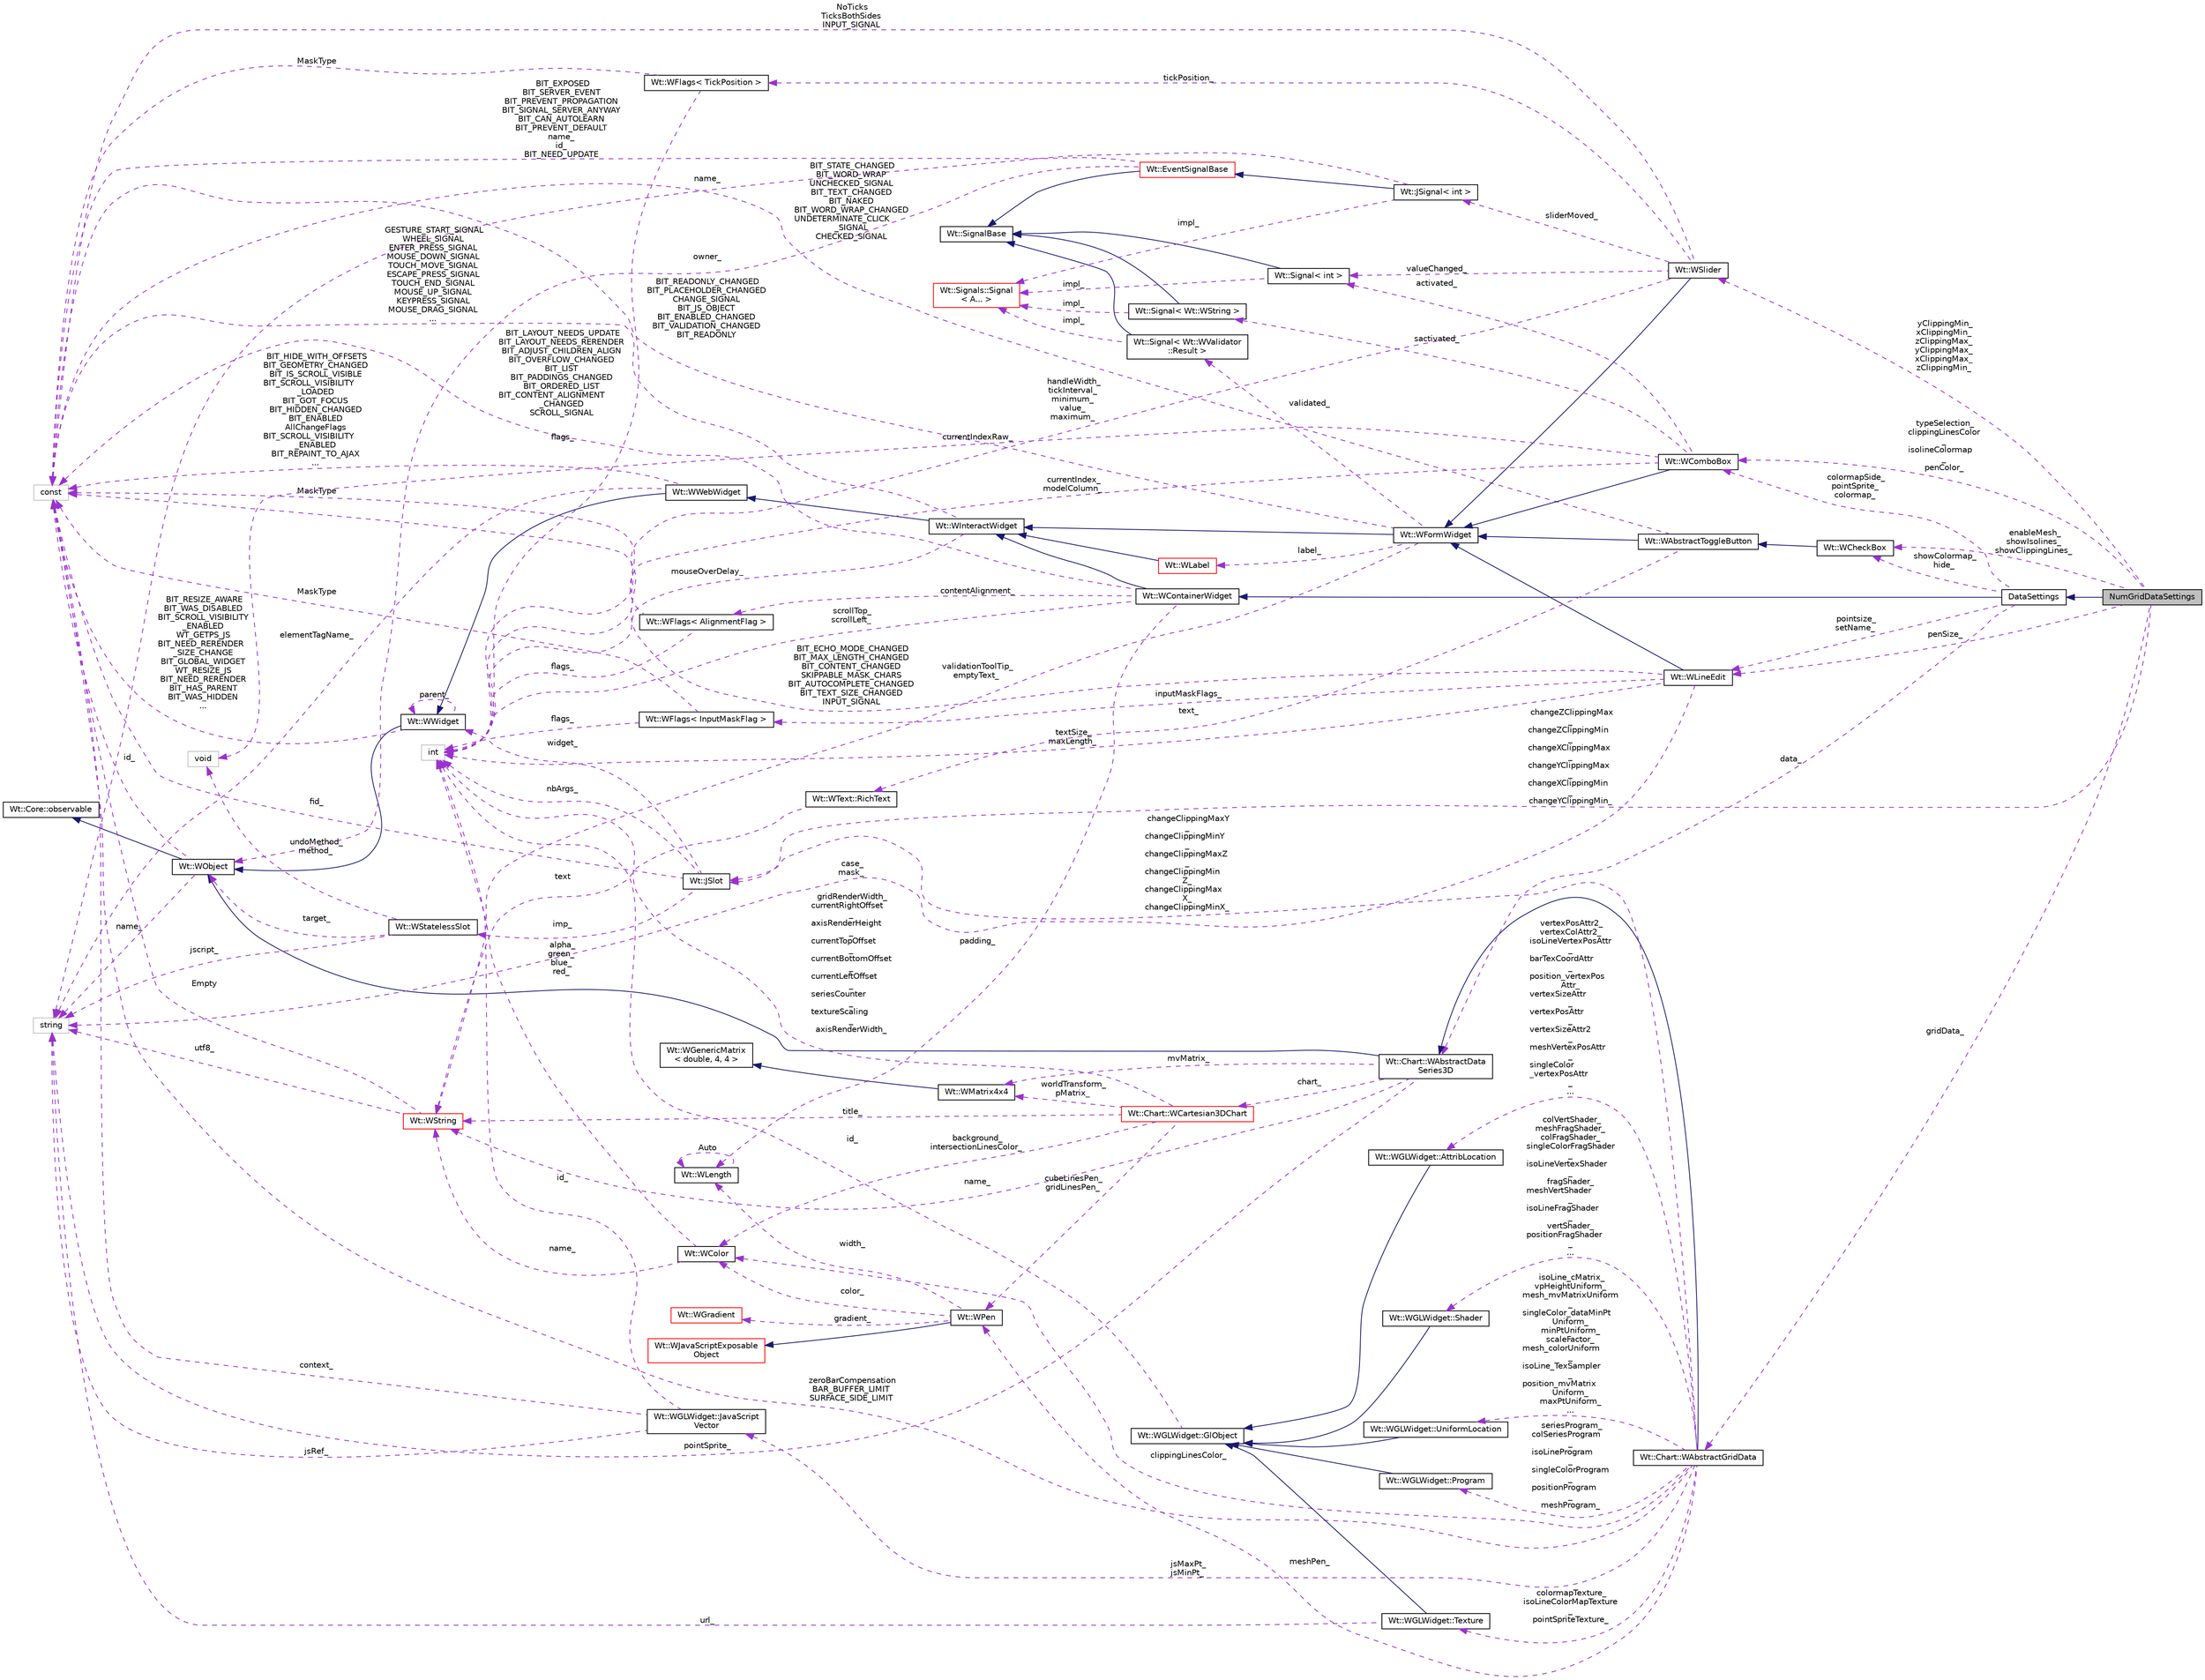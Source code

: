 digraph "NumGridDataSettings"
{
 // LATEX_PDF_SIZE
  edge [fontname="Helvetica",fontsize="10",labelfontname="Helvetica",labelfontsize="10"];
  node [fontname="Helvetica",fontsize="10",shape=record];
  rankdir="LR";
  Node1 [label="NumGridDataSettings",height=0.2,width=0.4,color="black", fillcolor="grey75", style="filled", fontcolor="black",tooltip=" "];
  Node2 -> Node1 [dir="back",color="midnightblue",fontsize="10",style="solid"];
  Node2 [label="DataSettings",height=0.2,width=0.4,color="black", fillcolor="white", style="filled",URL="$classDataSettings.html",tooltip=" "];
  Node3 -> Node2 [dir="back",color="midnightblue",fontsize="10",style="solid"];
  Node3 [label="Wt::WContainerWidget",height=0.2,width=0.4,color="black", fillcolor="white", style="filled",URL="$classWt_1_1WContainerWidget.html",tooltip="A widget that holds and manages child widgets."];
  Node4 -> Node3 [dir="back",color="midnightblue",fontsize="10",style="solid"];
  Node4 [label="Wt::WInteractWidget",height=0.2,width=0.4,color="black", fillcolor="white", style="filled",URL="$classWt_1_1WInteractWidget.html",tooltip="An abstract widget that can receive user-interface interaction."];
  Node5 -> Node4 [dir="back",color="midnightblue",fontsize="10",style="solid"];
  Node5 [label="Wt::WWebWidget",height=0.2,width=0.4,color="black", fillcolor="white", style="filled",URL="$classWt_1_1WWebWidget.html",tooltip="A base class for widgets with an HTML counterpart."];
  Node6 -> Node5 [dir="back",color="midnightblue",fontsize="10",style="solid"];
  Node6 [label="Wt::WWidget",height=0.2,width=0.4,color="black", fillcolor="white", style="filled",URL="$classWt_1_1WWidget.html",tooltip="The abstract base class for a user-interface component."];
  Node7 -> Node6 [dir="back",color="midnightblue",fontsize="10",style="solid"];
  Node7 [label="Wt::WObject",height=0.2,width=0.4,color="black", fillcolor="white", style="filled",URL="$classWt_1_1WObject.html",tooltip="A base class for objects that participate in the signal/slot system."];
  Node8 -> Node7 [dir="back",color="midnightblue",fontsize="10",style="solid"];
  Node8 [label="Wt::Core::observable",height=0.2,width=0.4,color="black", fillcolor="white", style="filled",URL="$classWt_1_1Core_1_1observable.html",tooltip="A base class for objects whose life-time can be tracked."];
  Node9 -> Node7 [dir="back",color="darkorchid3",fontsize="10",style="dashed",label=" name_" ];
  Node9 [label="string",height=0.2,width=0.4,color="grey75", fillcolor="white", style="filled",tooltip=" "];
  Node10 -> Node7 [dir="back",color="darkorchid3",fontsize="10",style="dashed",label=" id_" ];
  Node10 [label="const",height=0.2,width=0.4,color="grey75", fillcolor="white", style="filled",tooltip=" "];
  Node6 -> Node6 [dir="back",color="darkorchid3",fontsize="10",style="dashed",label=" parent_" ];
  Node10 -> Node6 [dir="back",color="darkorchid3",fontsize="10",style="dashed",label=" BIT_RESIZE_AWARE\nBIT_WAS_DISABLED\nBIT_SCROLL_VISIBILITY\l_ENABLED\nWT_GETPS_JS\nBIT_NEED_RERENDER\l_SIZE_CHANGE\nBIT_GLOBAL_WIDGET\nWT_RESIZE_JS\nBIT_NEED_RERENDER\nBIT_HAS_PARENT\nBIT_WAS_HIDDEN\n..." ];
  Node9 -> Node5 [dir="back",color="darkorchid3",fontsize="10",style="dashed",label=" elementTagName_" ];
  Node10 -> Node5 [dir="back",color="darkorchid3",fontsize="10",style="dashed",label=" BIT_HIDE_WITH_OFFSETS\nBIT_GEOMETRY_CHANGED\nBIT_IS_SCROLL_VISIBLE\nBIT_SCROLL_VISIBILITY\l_LOADED\nBIT_GOT_FOCUS\nBIT_HIDDEN_CHANGED\nBIT_ENABLED\nAllChangeFlags\nBIT_SCROLL_VISIBILITY\l_ENABLED\nBIT_REPAINT_TO_AJAX\n..." ];
  Node11 -> Node4 [dir="back",color="darkorchid3",fontsize="10",style="dashed",label=" mouseOverDelay_" ];
  Node11 [label="int",height=0.2,width=0.4,color="grey75", fillcolor="white", style="filled",tooltip=" "];
  Node10 -> Node4 [dir="back",color="darkorchid3",fontsize="10",style="dashed",label=" GESTURE_START_SIGNAL\nWHEEL_SIGNAL\nENTER_PRESS_SIGNAL\nMOUSE_DOWN_SIGNAL\nTOUCH_MOVE_SIGNAL\nESCAPE_PRESS_SIGNAL\nTOUCH_END_SIGNAL\nMOUSE_UP_SIGNAL\nKEYPRESS_SIGNAL\nMOUSE_DRAG_SIGNAL\n..." ];
  Node11 -> Node3 [dir="back",color="darkorchid3",fontsize="10",style="dashed",label=" scrollTop_\nscrollLeft_" ];
  Node12 -> Node3 [dir="back",color="darkorchid3",fontsize="10",style="dashed",label=" contentAlignment_" ];
  Node12 [label="Wt::WFlags\< AlignmentFlag \>",height=0.2,width=0.4,color="black", fillcolor="white", style="filled",URL="$classWt_1_1WFlags.html",tooltip=" "];
  Node11 -> Node12 [dir="back",color="darkorchid3",fontsize="10",style="dashed",label=" flags_" ];
  Node10 -> Node12 [dir="back",color="darkorchid3",fontsize="10",style="dashed",label=" MaskType" ];
  Node13 -> Node3 [dir="back",color="darkorchid3",fontsize="10",style="dashed",label=" padding_" ];
  Node13 [label="Wt::WLength",height=0.2,width=0.4,color="black", fillcolor="white", style="filled",URL="$classWt_1_1WLength.html",tooltip="A value class that describes a CSS length."];
  Node13 -> Node13 [dir="back",color="darkorchid3",fontsize="10",style="dashed",label=" Auto" ];
  Node10 -> Node3 [dir="back",color="darkorchid3",fontsize="10",style="dashed",label=" BIT_LAYOUT_NEEDS_UPDATE\nBIT_LAYOUT_NEEDS_RERENDER\nBIT_ADJUST_CHILDREN_ALIGN\nBIT_OVERFLOW_CHANGED\nBIT_LIST\nBIT_PADDINGS_CHANGED\nBIT_ORDERED_LIST\nBIT_CONTENT_ALIGNMENT\l_CHANGED\nSCROLL_SIGNAL" ];
  Node14 -> Node2 [dir="back",color="darkorchid3",fontsize="10",style="dashed",label=" colormapSide_\npointSprite_\ncolormap_" ];
  Node14 [label="Wt::WComboBox",height=0.2,width=0.4,color="black", fillcolor="white", style="filled",URL="$classWt_1_1WComboBox.html",tooltip="A widget that provides a drop-down combo-box control."];
  Node15 -> Node14 [dir="back",color="midnightblue",fontsize="10",style="solid"];
  Node15 [label="Wt::WFormWidget",height=0.2,width=0.4,color="black", fillcolor="white", style="filled",URL="$classWt_1_1WFormWidget.html",tooltip="An abstract widget that corresponds to an HTML form element."];
  Node4 -> Node15 [dir="back",color="midnightblue",fontsize="10",style="solid"];
  Node16 -> Node15 [dir="back",color="darkorchid3",fontsize="10",style="dashed",label=" validationToolTip_\nemptyText_" ];
  Node16 [label="Wt::WString",height=0.2,width=0.4,color="red", fillcolor="white", style="filled",URL="$classWt_1_1WString.html",tooltip="A value class which describes a locale-aware unicode string."];
  Node9 -> Node16 [dir="back",color="darkorchid3",fontsize="10",style="dashed",label=" utf8_" ];
  Node10 -> Node16 [dir="back",color="darkorchid3",fontsize="10",style="dashed",label=" Empty" ];
  Node18 -> Node15 [dir="back",color="darkorchid3",fontsize="10",style="dashed",label=" label_" ];
  Node18 [label="Wt::WLabel",height=0.2,width=0.4,color="red", fillcolor="white", style="filled",URL="$classWt_1_1WLabel.html",tooltip="A label for a form field."];
  Node4 -> Node18 [dir="back",color="midnightblue",fontsize="10",style="solid"];
  Node21 -> Node15 [dir="back",color="darkorchid3",fontsize="10",style="dashed",label=" validated_" ];
  Node21 [label="Wt::Signal\< Wt::WValidator\l::Result \>",height=0.2,width=0.4,color="black", fillcolor="white", style="filled",URL="$classWt_1_1Signal.html",tooltip=" "];
  Node22 -> Node21 [dir="back",color="midnightblue",fontsize="10",style="solid"];
  Node22 [label="Wt::SignalBase",height=0.2,width=0.4,color="black", fillcolor="white", style="filled",URL="$classWt_1_1SignalBase.html",tooltip="Abstract base class of a signal."];
  Node23 -> Node21 [dir="back",color="darkorchid3",fontsize="10",style="dashed",label=" impl_" ];
  Node23 [label="Wt::Signals::Signal\l\< A... \>",height=0.2,width=0.4,color="red", fillcolor="white", style="filled",URL="$structWt_1_1Signals_1_1Signal.html",tooltip=" "];
  Node10 -> Node15 [dir="back",color="darkorchid3",fontsize="10",style="dashed",label=" BIT_READONLY_CHANGED\nBIT_PLACEHOLDER_CHANGED\nCHANGE_SIGNAL\nBIT_JS_OBJECT\nBIT_ENABLED_CHANGED\nBIT_VALIDATION_CHANGED\nBIT_READONLY" ];
  Node29 -> Node14 [dir="back",color="darkorchid3",fontsize="10",style="dashed",label=" sactivated_" ];
  Node29 [label="Wt::Signal\< Wt::WString \>",height=0.2,width=0.4,color="black", fillcolor="white", style="filled",URL="$classWt_1_1Signal.html",tooltip=" "];
  Node22 -> Node29 [dir="back",color="midnightblue",fontsize="10",style="solid"];
  Node23 -> Node29 [dir="back",color="darkorchid3",fontsize="10",style="dashed",label=" impl_" ];
  Node30 -> Node14 [dir="back",color="darkorchid3",fontsize="10",style="dashed",label=" activated_" ];
  Node30 [label="Wt::Signal\< int \>",height=0.2,width=0.4,color="black", fillcolor="white", style="filled",URL="$classWt_1_1Signal.html",tooltip=" "];
  Node22 -> Node30 [dir="back",color="midnightblue",fontsize="10",style="solid"];
  Node23 -> Node30 [dir="back",color="darkorchid3",fontsize="10",style="dashed",label=" impl_" ];
  Node27 -> Node14 [dir="back",color="darkorchid3",fontsize="10",style="dashed",label=" currentIndexRaw_" ];
  Node27 [label="void",height=0.2,width=0.4,color="grey75", fillcolor="white", style="filled",tooltip=" "];
  Node11 -> Node14 [dir="back",color="darkorchid3",fontsize="10",style="dashed",label=" currentIndex_\nmodelColumn_" ];
  Node31 -> Node2 [dir="back",color="darkorchid3",fontsize="10",style="dashed",label=" pointsize_\nsetName_" ];
  Node31 [label="Wt::WLineEdit",height=0.2,width=0.4,color="black", fillcolor="white", style="filled",URL="$classWt_1_1WLineEdit.html",tooltip="A widget that provides a single line edit."];
  Node15 -> Node31 [dir="back",color="midnightblue",fontsize="10",style="solid"];
  Node32 -> Node31 [dir="back",color="darkorchid3",fontsize="10",style="dashed",label=" inputMaskFlags_" ];
  Node32 [label="Wt::WFlags\< InputMaskFlag \>",height=0.2,width=0.4,color="black", fillcolor="white", style="filled",URL="$classWt_1_1WFlags.html",tooltip=" "];
  Node11 -> Node32 [dir="back",color="darkorchid3",fontsize="10",style="dashed",label=" flags_" ];
  Node10 -> Node32 [dir="back",color="darkorchid3",fontsize="10",style="dashed",label=" MaskType" ];
  Node11 -> Node31 [dir="back",color="darkorchid3",fontsize="10",style="dashed",label=" textSize_\nmaxLength_" ];
  Node9 -> Node31 [dir="back",color="darkorchid3",fontsize="10",style="dashed",label=" case_\nmask_" ];
  Node10 -> Node31 [dir="back",color="darkorchid3",fontsize="10",style="dashed",label=" BIT_ECHO_MODE_CHANGED\nBIT_MAX_LENGTH_CHANGED\nBIT_CONTENT_CHANGED\nSKIPPABLE_MASK_CHARS\nBIT_AUTOCOMPLETE_CHANGED\nBIT_TEXT_SIZE_CHANGED\nINPUT_SIGNAL" ];
  Node33 -> Node2 [dir="back",color="darkorchid3",fontsize="10",style="dashed",label=" showColormap_\nhide_" ];
  Node33 [label="Wt::WCheckBox",height=0.2,width=0.4,color="black", fillcolor="white", style="filled",URL="$classWt_1_1WCheckBox.html",tooltip="A user control that represents a check box."];
  Node34 -> Node33 [dir="back",color="midnightblue",fontsize="10",style="solid"];
  Node34 [label="Wt::WAbstractToggleButton",height=0.2,width=0.4,color="black", fillcolor="white", style="filled",URL="$classWt_1_1WAbstractToggleButton.html",tooltip="An abstract base class for radio buttons and check boxes."];
  Node15 -> Node34 [dir="back",color="midnightblue",fontsize="10",style="solid"];
  Node35 -> Node34 [dir="back",color="darkorchid3",fontsize="10",style="dashed",label=" text_" ];
  Node35 [label="Wt::WText::RichText",height=0.2,width=0.4,color="black", fillcolor="white", style="filled",URL="$structWt_1_1WText_1_1RichText.html",tooltip=" "];
  Node16 -> Node35 [dir="back",color="darkorchid3",fontsize="10",style="dashed",label=" text" ];
  Node10 -> Node34 [dir="back",color="darkorchid3",fontsize="10",style="dashed",label=" BIT_STATE_CHANGED\nBIT_WORD_WRAP\nUNCHECKED_SIGNAL\nBIT_TEXT_CHANGED\nBIT_NAKED\nBIT_WORD_WRAP_CHANGED\nUNDETERMINATE_CLICK\l_SIGNAL\nCHECKED_SIGNAL" ];
  Node36 -> Node2 [dir="back",color="darkorchid3",fontsize="10",style="dashed",label=" data_" ];
  Node36 [label="Wt::Chart::WAbstractData\lSeries3D",height=0.2,width=0.4,color="black", fillcolor="white", style="filled",URL="$classWt_1_1Chart_1_1WAbstractDataSeries3D.html",tooltip="Abstract base class for dataseries that can be drawn on a WCartesian3DChart."];
  Node7 -> Node36 [dir="back",color="midnightblue",fontsize="10",style="solid"];
  Node37 -> Node36 [dir="back",color="darkorchid3",fontsize="10",style="dashed",label=" mvMatrix_" ];
  Node37 [label="Wt::WMatrix4x4",height=0.2,width=0.4,color="black", fillcolor="white", style="filled",URL="$classWt_1_1WMatrix4x4.html",tooltip="A value class that describes a 3D affine transformation matrix."];
  Node38 -> Node37 [dir="back",color="midnightblue",fontsize="10",style="solid"];
  Node38 [label="Wt::WGenericMatrix\l\< double, 4, 4 \>",height=0.2,width=0.4,color="black", fillcolor="white", style="filled",URL="$classWt_1_1WGenericMatrix.html",tooltip=" "];
  Node39 -> Node36 [dir="back",color="darkorchid3",fontsize="10",style="dashed",label=" chart_" ];
  Node39 [label="Wt::Chart::WCartesian3DChart",height=0.2,width=0.4,color="red", fillcolor="white", style="filled",URL="$classWt_1_1Chart_1_1WCartesian3DChart.html",tooltip="A 3D Cartesian chart."];
  Node37 -> Node39 [dir="back",color="darkorchid3",fontsize="10",style="dashed",label=" worldTransform_\npMatrix_" ];
  Node48 -> Node39 [dir="back",color="darkorchid3",fontsize="10",style="dashed",label=" background_\nintersectionLinesColor_" ];
  Node48 [label="Wt::WColor",height=0.2,width=0.4,color="black", fillcolor="white", style="filled",URL="$classWt_1_1WColor.html",tooltip="A value class that defines a color."];
  Node16 -> Node48 [dir="back",color="darkorchid3",fontsize="10",style="dashed",label=" name_" ];
  Node11 -> Node48 [dir="back",color="darkorchid3",fontsize="10",style="dashed",label=" alpha_\ngreen_\nblue_\nred_" ];
  Node16 -> Node39 [dir="back",color="darkorchid3",fontsize="10",style="dashed",label=" title_" ];
  Node11 -> Node39 [dir="back",color="darkorchid3",fontsize="10",style="dashed",label=" gridRenderWidth_\ncurrentRightOffset\l_\naxisRenderHeight\l_\ncurrentTopOffset\l_\ncurrentBottomOffset\l_\ncurrentLeftOffset\l_\nseriesCounter\l_\ntextureScaling\l_\naxisRenderWidth_" ];
  Node50 -> Node39 [dir="back",color="darkorchid3",fontsize="10",style="dashed",label=" cubeLinesPen_\ngridLinesPen_" ];
  Node50 [label="Wt::WPen",height=0.2,width=0.4,color="black", fillcolor="white", style="filled",URL="$classWt_1_1WPen.html",tooltip="A value class that defines the style for pen strokes."];
  Node51 -> Node50 [dir="back",color="midnightblue",fontsize="10",style="solid"];
  Node51 [label="Wt::WJavaScriptExposable\lObject",height=0.2,width=0.4,color="red", fillcolor="white", style="filled",URL="$classWt_1_1WJavaScriptExposableObject.html",tooltip="A JavaScript exposable object."];
  Node48 -> Node50 [dir="back",color="darkorchid3",fontsize="10",style="dashed",label=" color_" ];
  Node54 -> Node50 [dir="back",color="darkorchid3",fontsize="10",style="dashed",label=" gradient_" ];
  Node54 [label="Wt::WGradient",height=0.2,width=0.4,color="red", fillcolor="white", style="filled",URL="$classWt_1_1WGradient.html",tooltip="A linear or radial gradient."];
  Node13 -> Node50 [dir="back",color="darkorchid3",fontsize="10",style="dashed",label=" width_" ];
  Node16 -> Node36 [dir="back",color="darkorchid3",fontsize="10",style="dashed",label=" name_" ];
  Node9 -> Node36 [dir="back",color="darkorchid3",fontsize="10",style="dashed",label=" pointSprite_" ];
  Node61 -> Node1 [dir="back",color="darkorchid3",fontsize="10",style="dashed",label=" gridData_" ];
  Node61 [label="Wt::Chart::WAbstractGridData",height=0.2,width=0.4,color="black", fillcolor="white", style="filled",URL="$classWt_1_1Chart_1_1WAbstractGridData.html",tooltip="Class representing grid-based data for on a 3D chart."];
  Node36 -> Node61 [dir="back",color="midnightblue",fontsize="10",style="solid"];
  Node41 -> Node61 [dir="back",color="darkorchid3",fontsize="10",style="dashed",label=" changeClippingMaxY\l_\nchangeClippingMinY\l_\nchangeClippingMaxZ\l_\nchangeClippingMin\lZ_\nchangeClippingMax\lX_\nchangeClippingMinX_" ];
  Node41 [label="Wt::JSlot",height=0.2,width=0.4,color="black", fillcolor="white", style="filled",URL="$classWt_1_1JSlot.html",tooltip="A slot that is only implemented in client side JavaScript code."];
  Node42 -> Node41 [dir="back",color="darkorchid3",fontsize="10",style="dashed",label=" imp_" ];
  Node42 [label="Wt::WStatelessSlot",height=0.2,width=0.4,color="black", fillcolor="white", style="filled",URL="$classWt_1_1WStatelessSlot.html",tooltip=" "];
  Node7 -> Node42 [dir="back",color="darkorchid3",fontsize="10",style="dashed",label=" target_" ];
  Node27 -> Node42 [dir="back",color="darkorchid3",fontsize="10",style="dashed",label=" undoMethod_\nmethod_" ];
  Node9 -> Node42 [dir="back",color="darkorchid3",fontsize="10",style="dashed",label=" jscript_" ];
  Node11 -> Node41 [dir="back",color="darkorchid3",fontsize="10",style="dashed",label=" nbArgs_" ];
  Node6 -> Node41 [dir="back",color="darkorchid3",fontsize="10",style="dashed",label=" widget_" ];
  Node10 -> Node41 [dir="back",color="darkorchid3",fontsize="10",style="dashed",label=" fid_" ];
  Node48 -> Node61 [dir="back",color="darkorchid3",fontsize="10",style="dashed",label=" clippingLinesColor_" ];
  Node62 -> Node61 [dir="back",color="darkorchid3",fontsize="10",style="dashed",label=" isoLine_cMatrix_\nvpHeightUniform_\nmesh_mvMatrixUniform\l_\nsingleColor_dataMinPt\lUniform_\nminPtUniform_\nscaleFactor_\nmesh_colorUniform\l_\nisoLine_TexSampler\l_\nposition_mvMatrix\lUniform_\nmaxPtUniform_\n..." ];
  Node62 [label="Wt::WGLWidget::UniformLocation",height=0.2,width=0.4,color="black", fillcolor="white", style="filled",URL="$classWt_1_1WGLWidget_1_1UniformLocation.html",tooltip="Reference to a WebGLUniformLocation class."];
  Node63 -> Node62 [dir="back",color="midnightblue",fontsize="10",style="solid"];
  Node63 [label="Wt::WGLWidget::GlObject",height=0.2,width=0.4,color="black", fillcolor="white", style="filled",URL="$classWt_1_1WGLWidget_1_1GlObject.html",tooltip="Abstract base class for all GL objects."];
  Node11 -> Node63 [dir="back",color="darkorchid3",fontsize="10",style="dashed",label=" id_" ];
  Node64 -> Node61 [dir="back",color="darkorchid3",fontsize="10",style="dashed",label=" seriesProgram_\ncolSeriesProgram\l_\nisoLineProgram\l_\nsingleColorProgram\l_\npositionProgram\l_\nmeshProgram_" ];
  Node64 [label="Wt::WGLWidget::Program",height=0.2,width=0.4,color="black", fillcolor="white", style="filled",URL="$classWt_1_1WGLWidget_1_1Program.html",tooltip="Reference to a WebGLProgram class."];
  Node63 -> Node64 [dir="back",color="midnightblue",fontsize="10",style="solid"];
  Node65 -> Node61 [dir="back",color="darkorchid3",fontsize="10",style="dashed",label=" jsMaxPt_\njsMinPt_" ];
  Node65 [label="Wt::WGLWidget::JavaScript\lVector",height=0.2,width=0.4,color="black", fillcolor="white", style="filled",URL="$classWt_1_1WGLWidget_1_1JavaScriptVector.html",tooltip="A client-side JavaScript vector."];
  Node11 -> Node65 [dir="back",color="darkorchid3",fontsize="10",style="dashed",label=" id_" ];
  Node9 -> Node65 [dir="back",color="darkorchid3",fontsize="10",style="dashed",label=" jsRef_" ];
  Node10 -> Node65 [dir="back",color="darkorchid3",fontsize="10",style="dashed",label=" context_" ];
  Node66 -> Node61 [dir="back",color="darkorchid3",fontsize="10",style="dashed",label=" colormapTexture_\nisoLineColorMapTexture\l_\npointSpriteTexture_" ];
  Node66 [label="Wt::WGLWidget::Texture",height=0.2,width=0.4,color="black", fillcolor="white", style="filled",URL="$classWt_1_1WGLWidget_1_1Texture.html",tooltip="Reference to a WebGLTexture class."];
  Node63 -> Node66 [dir="back",color="midnightblue",fontsize="10",style="solid"];
  Node9 -> Node66 [dir="back",color="darkorchid3",fontsize="10",style="dashed",label=" url_" ];
  Node67 -> Node61 [dir="back",color="darkorchid3",fontsize="10",style="dashed",label=" vertexPosAttr2_\nvertexColAttr2_\nisoLineVertexPosAttr\l_\nbarTexCoordAttr\l_\nposition_vertexPos\lAttr_\nvertexSizeAttr\l_\nvertexPosAttr\l_\nvertexSizeAttr2\l_\nmeshVertexPosAttr\l_\nsingleColor\l_vertexPosAttr\l_\n..." ];
  Node67 [label="Wt::WGLWidget::AttribLocation",height=0.2,width=0.4,color="black", fillcolor="white", style="filled",URL="$classWt_1_1WGLWidget_1_1AttribLocation.html",tooltip="Reference to a shader attribute location."];
  Node63 -> Node67 [dir="back",color="midnightblue",fontsize="10",style="solid"];
  Node50 -> Node61 [dir="back",color="darkorchid3",fontsize="10",style="dashed",label=" meshPen_" ];
  Node10 -> Node61 [dir="back",color="darkorchid3",fontsize="10",style="dashed",label=" zeroBarCompensation\nBAR_BUFFER_LIMIT\nSURFACE_SIDE_LIMIT" ];
  Node68 -> Node61 [dir="back",color="darkorchid3",fontsize="10",style="dashed",label=" colVertShader_\nmeshFragShader_\ncolFragShader_\nsingleColorFragShader\l_\nisoLineVertexShader\l_\nfragShader_\nmeshVertShader\l_\nisoLineFragShader\l_\nvertShader_\npositionFragShader\l_\n..." ];
  Node68 [label="Wt::WGLWidget::Shader",height=0.2,width=0.4,color="black", fillcolor="white", style="filled",URL="$classWt_1_1WGLWidget_1_1Shader.html",tooltip="Reference to a WebGLShader class."];
  Node63 -> Node68 [dir="back",color="midnightblue",fontsize="10",style="solid"];
  Node41 -> Node1 [dir="back",color="darkorchid3",fontsize="10",style="dashed",label=" changeZClippingMax\l_\nchangeZClippingMin\l_\nchangeXClippingMax\l_\nchangeYClippingMax\l_\nchangeXClippingMin\l_\nchangeYClippingMin_" ];
  Node31 -> Node1 [dir="back",color="darkorchid3",fontsize="10",style="dashed",label=" penSize_" ];
  Node14 -> Node1 [dir="back",color="darkorchid3",fontsize="10",style="dashed",label=" typeSelection_\nclippingLinesColor\l_\nisolineColormap\l_\npenColor_" ];
  Node69 -> Node1 [dir="back",color="darkorchid3",fontsize="10",style="dashed",label=" yClippingMin_\nxClippingMin_\nzClippingMax_\nyClippingMax_\nxClippingMax_\nzClippingMin_" ];
  Node69 [label="Wt::WSlider",height=0.2,width=0.4,color="black", fillcolor="white", style="filled",URL="$classWt_1_1WSlider.html",tooltip="A horizontal or vertical slider control."];
  Node15 -> Node69 [dir="back",color="midnightblue",fontsize="10",style="solid"];
  Node30 -> Node69 [dir="back",color="darkorchid3",fontsize="10",style="dashed",label=" valueChanged_" ];
  Node11 -> Node69 [dir="back",color="darkorchid3",fontsize="10",style="dashed",label=" handleWidth_\ntickInterval_\nminimum_\nvalue_\nmaximum_" ];
  Node70 -> Node69 [dir="back",color="darkorchid3",fontsize="10",style="dashed",label=" tickPosition_" ];
  Node70 [label="Wt::WFlags\< TickPosition \>",height=0.2,width=0.4,color="black", fillcolor="white", style="filled",URL="$classWt_1_1WFlags.html",tooltip=" "];
  Node11 -> Node70 [dir="back",color="darkorchid3",fontsize="10",style="dashed",label=" flags_" ];
  Node10 -> Node70 [dir="back",color="darkorchid3",fontsize="10",style="dashed",label=" MaskType" ];
  Node10 -> Node69 [dir="back",color="darkorchid3",fontsize="10",style="dashed",label=" NoTicks\nTicksBothSides\nINPUT_SIGNAL" ];
  Node71 -> Node69 [dir="back",color="darkorchid3",fontsize="10",style="dashed",label=" sliderMoved_" ];
  Node71 [label="Wt::JSignal\< int \>",height=0.2,width=0.4,color="black", fillcolor="white", style="filled",URL="$classWt_1_1JSignal.html",tooltip=" "];
  Node44 -> Node71 [dir="back",color="midnightblue",fontsize="10",style="solid"];
  Node44 [label="Wt::EventSignalBase",height=0.2,width=0.4,color="red", fillcolor="white", style="filled",URL="$classWt_1_1EventSignalBase.html",tooltip="Abstract base class of an event signal."];
  Node22 -> Node44 [dir="back",color="midnightblue",fontsize="10",style="solid"];
  Node7 -> Node44 [dir="back",color="darkorchid3",fontsize="10",style="dashed",label=" owner_" ];
  Node10 -> Node44 [dir="back",color="darkorchid3",fontsize="10",style="dashed",label=" BIT_EXPOSED\nBIT_SERVER_EVENT\nBIT_PREVENT_PROPAGATION\nBIT_SIGNAL_SERVER_ANYWAY\nBIT_CAN_AUTOLEARN\nBIT_PREVENT_DEFAULT\nname_\nid_\nBIT_NEED_UPDATE" ];
  Node9 -> Node71 [dir="back",color="darkorchid3",fontsize="10",style="dashed",label=" name_" ];
  Node23 -> Node71 [dir="back",color="darkorchid3",fontsize="10",style="dashed",label=" impl_" ];
  Node33 -> Node1 [dir="back",color="darkorchid3",fontsize="10",style="dashed",label=" enableMesh_\nshowIsolines_\nshowClippingLines_" ];
}

